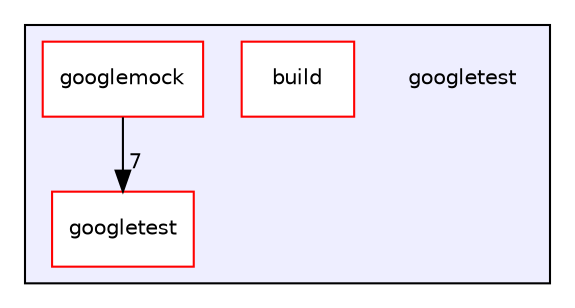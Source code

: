 digraph "googletest" {
  compound=true
  node [ fontsize="10", fontname="Helvetica"];
  edge [ labelfontsize="10", labelfontname="Helvetica"];
  subgraph clusterdir_2879053b84896c12ffc7981c1bfbc532 {
    graph [ bgcolor="#eeeeff", pencolor="black", label="" URL="dir_2879053b84896c12ffc7981c1bfbc532.html"];
    dir_2879053b84896c12ffc7981c1bfbc532 [shape=plaintext label="googletest"];
    dir_97431d289c866090a0c9e78dc031276e [shape=box label="build" color="red" fillcolor="white" style="filled" URL="dir_97431d289c866090a0c9e78dc031276e.html"];
    dir_eabfa435b6f6c58a855f6d8481e5f7a4 [shape=box label="googlemock" color="red" fillcolor="white" style="filled" URL="dir_eabfa435b6f6c58a855f6d8481e5f7a4.html"];
    dir_7b86808525f21adae85b84901a4f8edc [shape=box label="googletest" color="red" fillcolor="white" style="filled" URL="dir_7b86808525f21adae85b84901a4f8edc.html"];
  }
  dir_eabfa435b6f6c58a855f6d8481e5f7a4->dir_7b86808525f21adae85b84901a4f8edc [headlabel="7", labeldistance=1.5 headhref="dir_000007_000013.html"];
}
